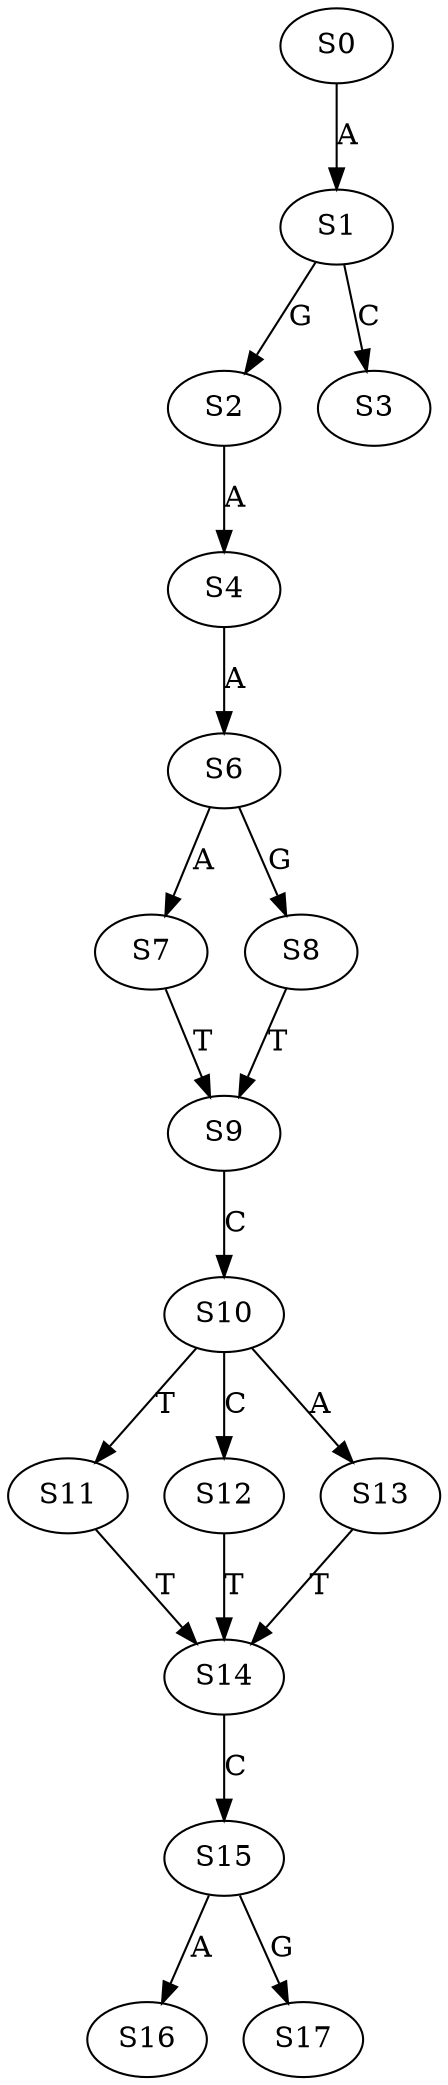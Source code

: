 strict digraph  {
	S0 -> S1 [ label = A ];
	S1 -> S2 [ label = G ];
	S1 -> S3 [ label = C ];
	S2 -> S4 [ label = A ];
	S4 -> S6 [ label = A ];
	S6 -> S7 [ label = A ];
	S6 -> S8 [ label = G ];
	S7 -> S9 [ label = T ];
	S8 -> S9 [ label = T ];
	S9 -> S10 [ label = C ];
	S10 -> S11 [ label = T ];
	S10 -> S12 [ label = C ];
	S10 -> S13 [ label = A ];
	S11 -> S14 [ label = T ];
	S12 -> S14 [ label = T ];
	S13 -> S14 [ label = T ];
	S14 -> S15 [ label = C ];
	S15 -> S16 [ label = A ];
	S15 -> S17 [ label = G ];
}
